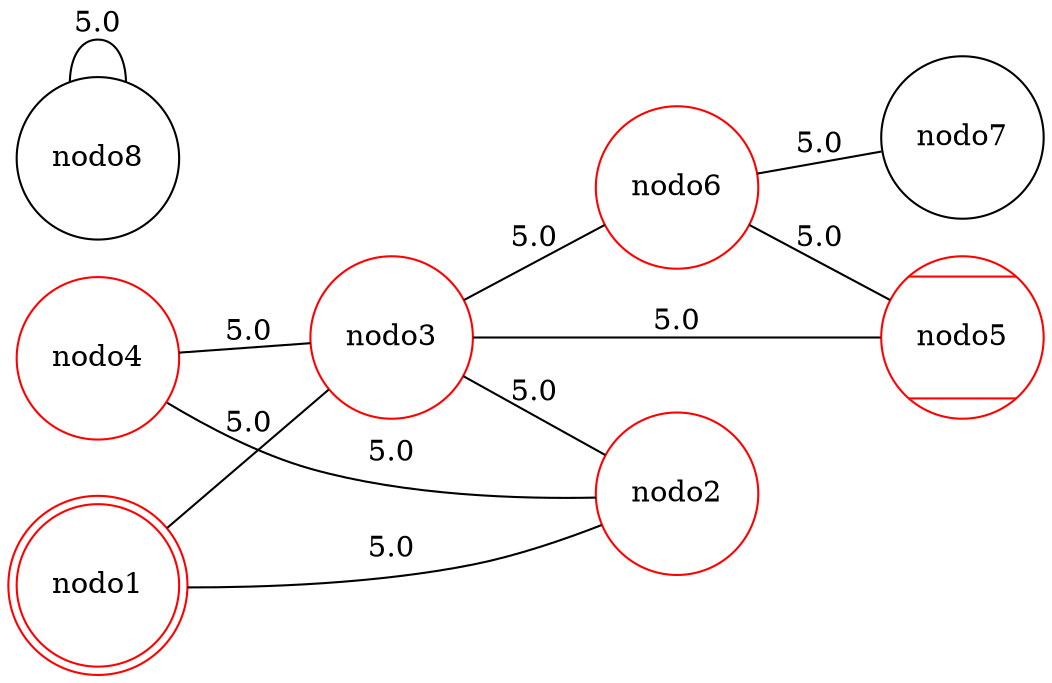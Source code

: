 graph A{
node [shape = circle];
nodo1 [shape = doublecircle];
nodo5 [shape = Mcircle];
nodo1 -- nodo2[label = "5.0"];
nodo1 -- nodo3[label = "5.0"];
nodo3 -- nodo2[label = "5.0"];
nodo3 -- nodo5[label = "5.0"];
nodo3 -- nodo6[label = "5.0"];
nodo4 -- nodo3[label = "5.0"];
nodo4 -- nodo2[label = "5.0"];
nodo6 -- nodo5[label = "5.0"];
nodo6 -- nodo7[label = "5.0"];
nodo8 -- nodo8[label = "5.0"];
nodo5 [color = red];
nodo3 [color = red];
nodo2 [color = red];
nodo1 [color = red];
nodo1 [color = red];
nodo2 [color = red];
nodo3 [color = red];
nodo5 [color = red];
nodo5 [color = red];
nodo6 [color = red];
nodo3 [color = red];
nodo2 [color = red];
nodo1 [color = red];
nodo1 [color = red];
nodo2 [color = red];
nodo3 [color = red];
nodo6 [color = red];
nodo5 [color = red];
nodo5 [color = red];
nodo3 [color = red];
nodo4 [color = red];
nodo2 [color = red];
nodo1 [color = red];
nodo1 [color = red];
nodo2 [color = red];
nodo4 [color = red];
nodo3 [color = red];
nodo5 [color = red];
nodo5 [color = red];
nodo6 [color = red];
nodo3 [color = red];
nodo4 [color = red];
nodo2 [color = red];
nodo1 [color = red];
nodo1 [color = red];
nodo2 [color = red];
nodo4 [color = red];
nodo3 [color = red];
nodo6 [color = red];
nodo5 [color = red];
nodo5 [color = red];
nodo3 [color = red];
nodo1 [color = red];
nodo1 [color = red];
nodo3 [color = red];
nodo5 [color = red];
nodo5 [color = red];
nodo6 [color = red];
nodo3 [color = red];
nodo1 [color = red];
nodo1 [color = red];
nodo3 [color = red];
nodo6 [color = red];
nodo5 [color = red];
rankdir=LR;
}
